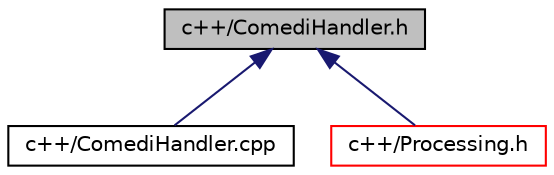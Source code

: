 digraph "c++/ComediHandler.h"
{
 // LATEX_PDF_SIZE
  bgcolor="transparent";
  edge [fontname="Helvetica",fontsize="10",labelfontname="Helvetica",labelfontsize="10"];
  node [fontname="Helvetica",fontsize="10",shape=record];
  Node1 [label="c++/ComediHandler.h",height=0.2,width=0.4,color="black", fillcolor="grey75", style="filled", fontcolor="black",tooltip="The header file of the ComdeiHandler class."];
  Node1 -> Node2 [dir="back",color="midnightblue",fontsize="10",style="solid",fontname="Helvetica"];
  Node2 [label="c++/ComediHandler.cpp",height=0.2,width=0.4,color="black",URL="$_comedi_handler_8cpp.html",tooltip="The implementation file of the ComediHandler."];
  Node1 -> Node3 [dir="back",color="midnightblue",fontsize="10",style="solid",fontname="Helvetica"];
  Node3 [label="c++/Processing.h",height=0.2,width=0.4,color="red",URL="$_processing_8h.html",tooltip="The header file of the Processing class."];
}
